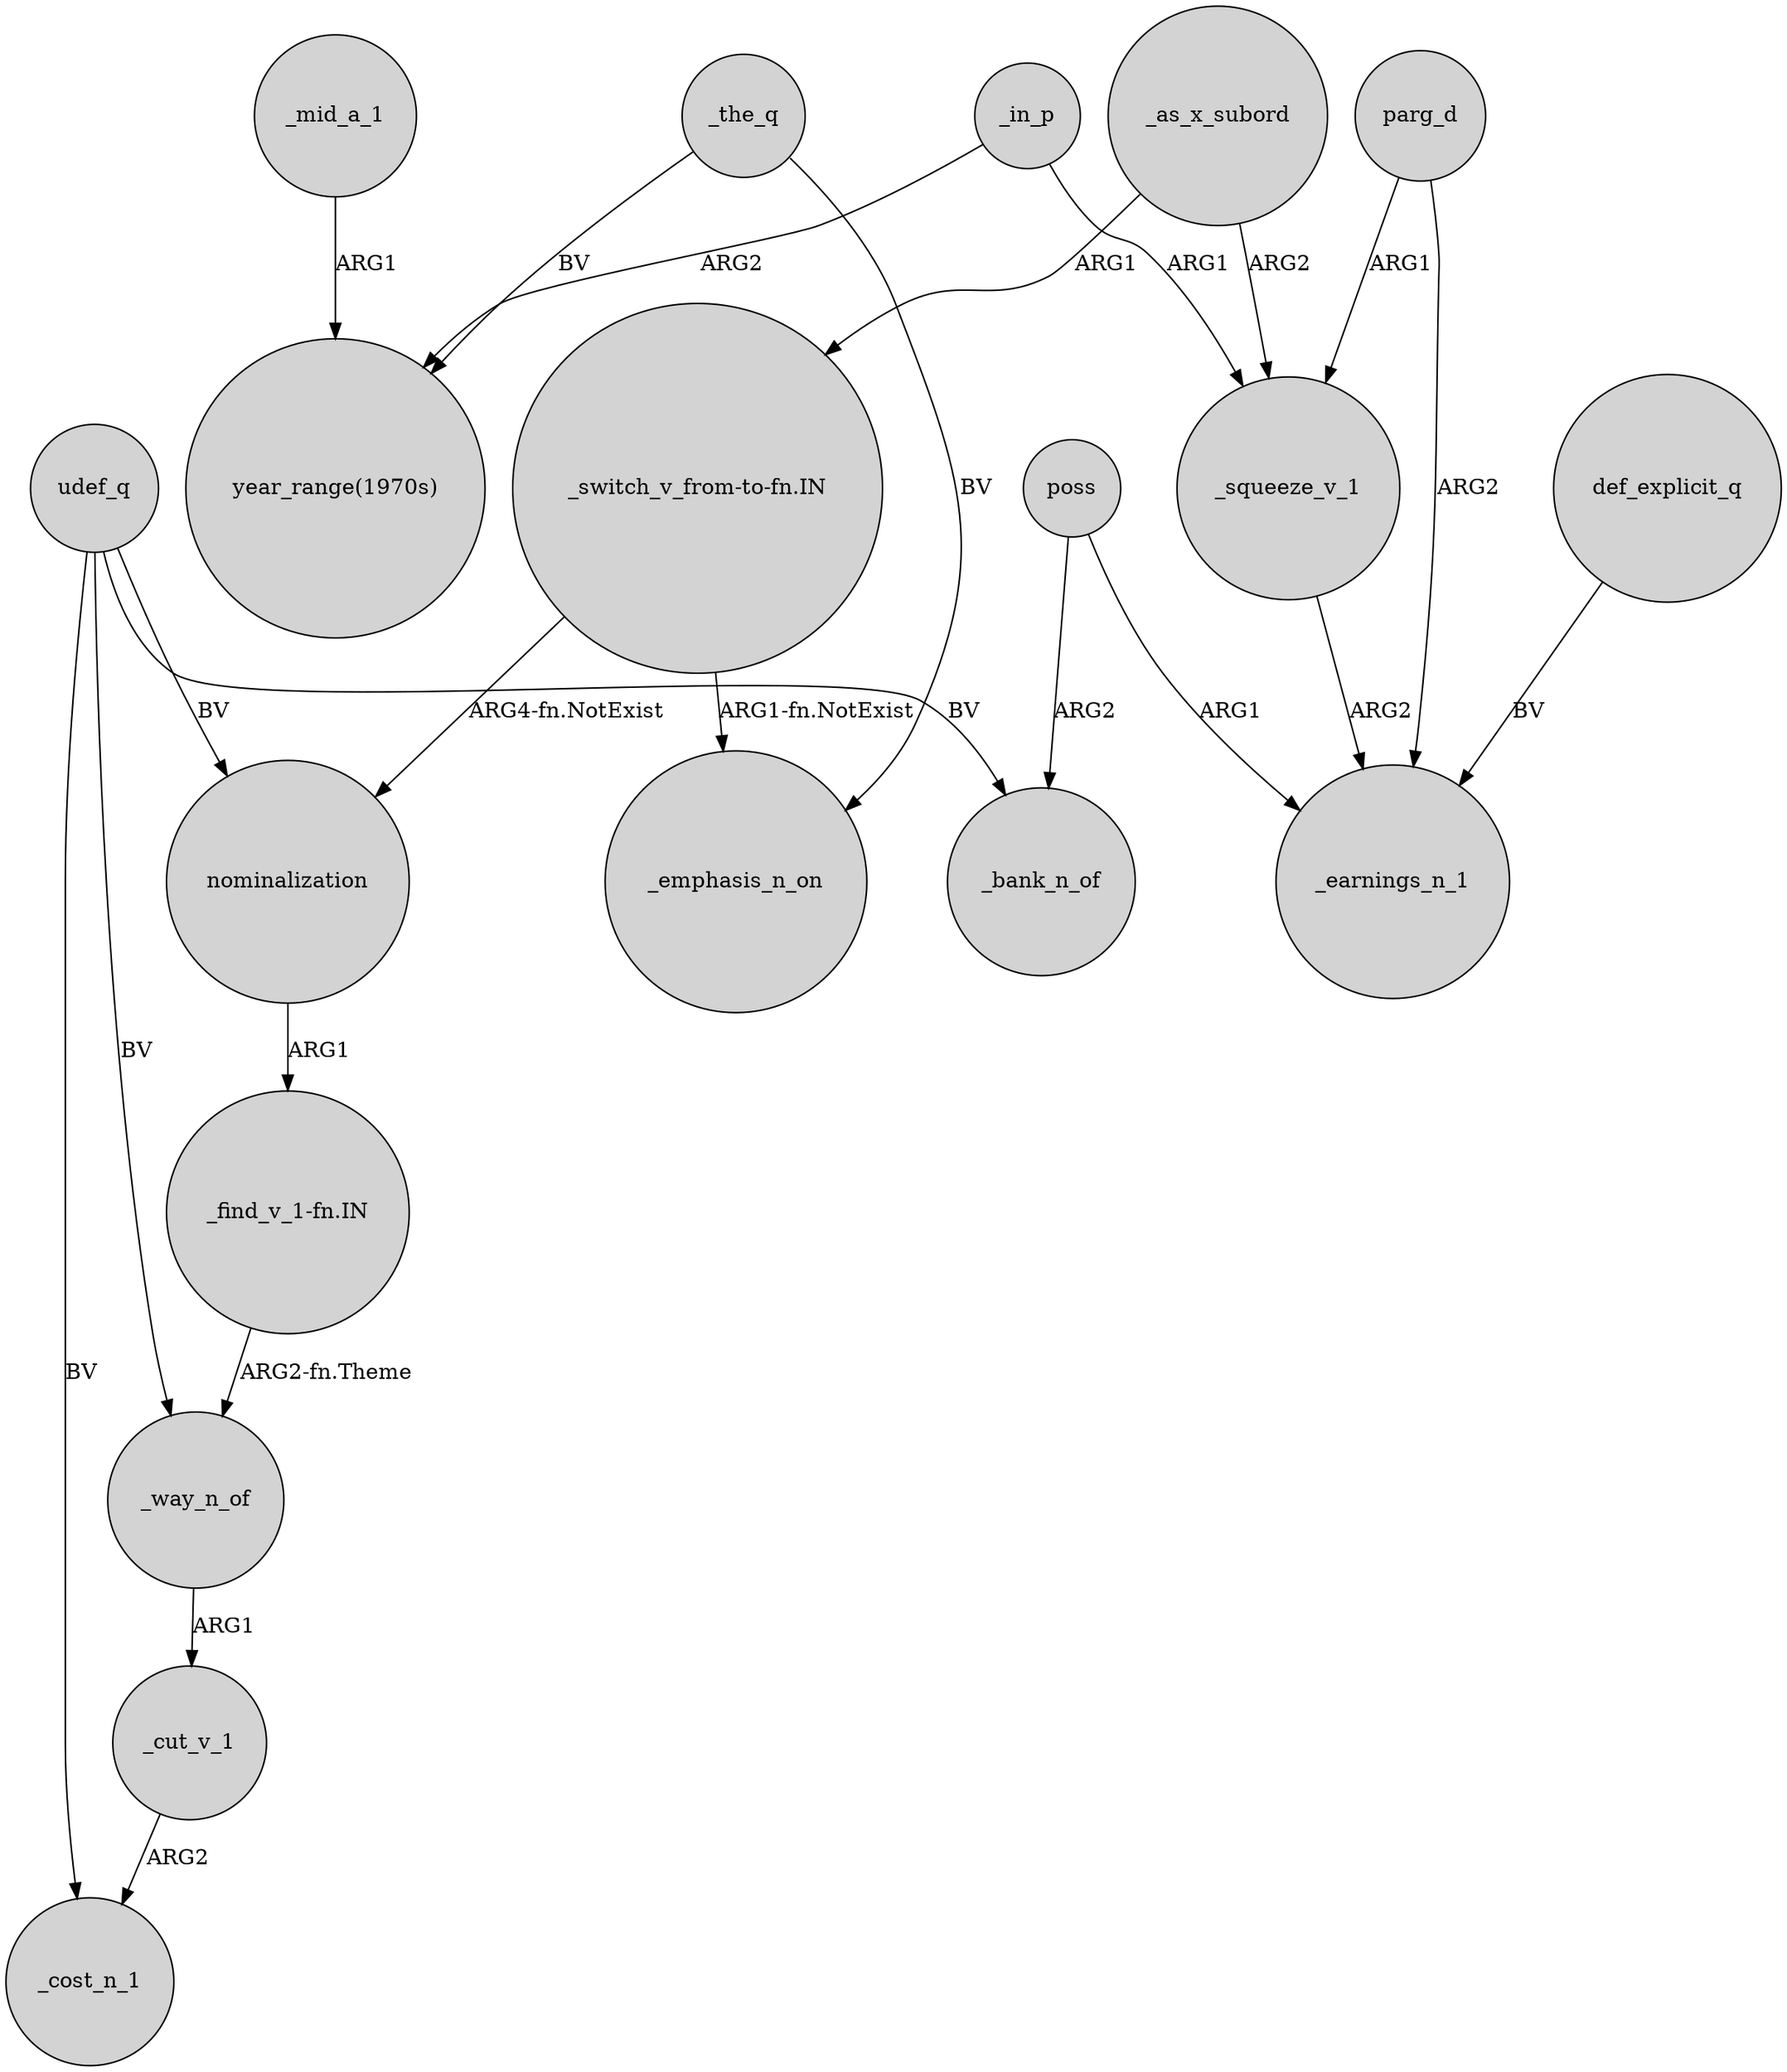 digraph {
	node [shape=circle style=filled]
	poss -> _bank_n_of [label=ARG2]
	"_find_v_1-fn.IN" -> _way_n_of [label="ARG2-fn.Theme"]
	_in_p -> _squeeze_v_1 [label=ARG1]
	udef_q -> _way_n_of [label=BV]
	_mid_a_1 -> "year_range(1970s)" [label=ARG1]
	_in_p -> "year_range(1970s)" [label=ARG2]
	_the_q -> "year_range(1970s)" [label=BV]
	udef_q -> _cost_n_1 [label=BV]
	"_switch_v_from-to-fn.IN" -> nominalization [label="ARG4-fn.NotExist"]
	_the_q -> _emphasis_n_on [label=BV]
	"_switch_v_from-to-fn.IN" -> _emphasis_n_on [label="ARG1-fn.NotExist"]
	nominalization -> "_find_v_1-fn.IN" [label=ARG1]
	_as_x_subord -> _squeeze_v_1 [label=ARG2]
	parg_d -> _squeeze_v_1 [label=ARG1]
	_as_x_subord -> "_switch_v_from-to-fn.IN" [label=ARG1]
	udef_q -> nominalization [label=BV]
	parg_d -> _earnings_n_1 [label=ARG2]
	poss -> _earnings_n_1 [label=ARG1]
	_cut_v_1 -> _cost_n_1 [label=ARG2]
	_squeeze_v_1 -> _earnings_n_1 [label=ARG2]
	def_explicit_q -> _earnings_n_1 [label=BV]
	_way_n_of -> _cut_v_1 [label=ARG1]
	udef_q -> _bank_n_of [label=BV]
}
